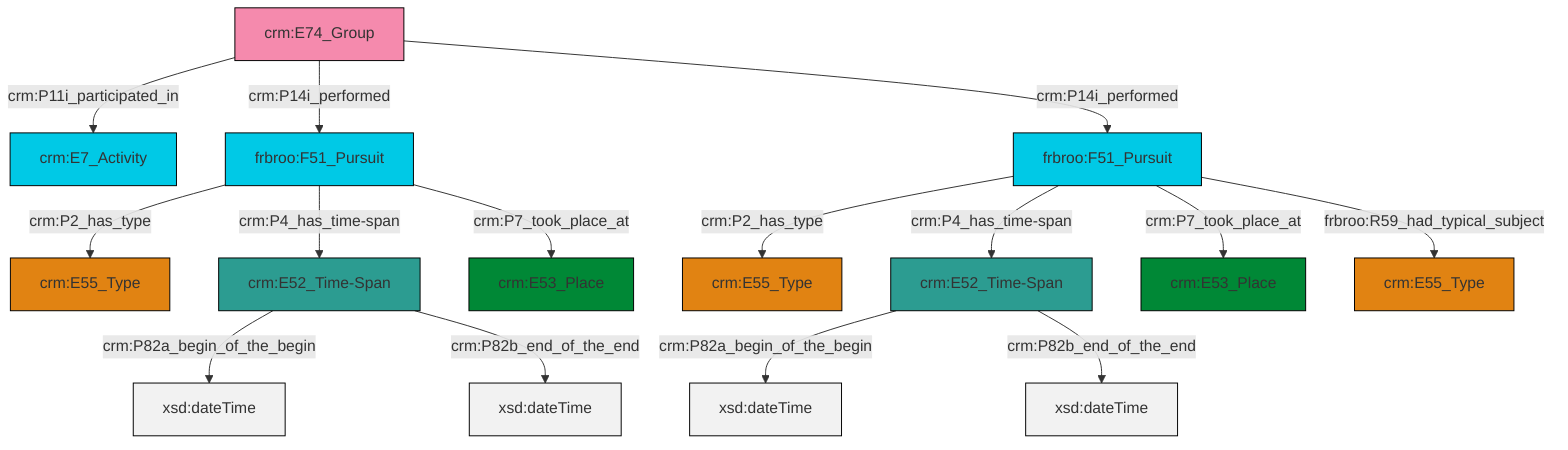 graph TD
classDef Literal fill:#f2f2f2,stroke:#000000;
classDef CRM_Entity fill:#FFFFFF,stroke:#000000;
classDef Temporal_Entity fill:#00C9E6, stroke:#000000;
classDef Type fill:#E18312, stroke:#000000;
classDef Time-Span fill:#2C9C91, stroke:#000000;
classDef Appellation fill:#FFEB7F, stroke:#000000;
classDef Place fill:#008836, stroke:#000000;
classDef Persistent_Item fill:#B266B2, stroke:#000000;
classDef Conceptual_Object fill:#FFD700, stroke:#000000;
classDef Physical_Thing fill:#D2B48C, stroke:#000000;
classDef Actor fill:#f58aad, stroke:#000000;
classDef PC_Classes fill:#4ce600, stroke:#000000;
classDef Multi fill:#cccccc,stroke:#000000;

6["crm:E52_Time-Span"]:::Time-Span -->|crm:P82a_begin_of_the_begin| 10[xsd:dateTime]:::Literal
13["crm:E52_Time-Span"]:::Time-Span -->|crm:P82a_begin_of_the_begin| 14[xsd:dateTime]:::Literal
4["frbroo:F51_Pursuit"]:::Temporal_Entity -->|crm:P2_has_type| 0["crm:E55_Type"]:::Type
2["crm:E74_Group"]:::Actor -->|crm:P11i_participated_in| 15["crm:E7_Activity"]:::Temporal_Entity
6["crm:E52_Time-Span"]:::Time-Span -->|crm:P82b_end_of_the_end| 16[xsd:dateTime]:::Literal
17["frbroo:F51_Pursuit"]:::Temporal_Entity -->|crm:P2_has_type| 8["crm:E55_Type"]:::Type
2["crm:E74_Group"]:::Actor -->|crm:P14i_performed| 17["frbroo:F51_Pursuit"]:::Temporal_Entity
13["crm:E52_Time-Span"]:::Time-Span -->|crm:P82b_end_of_the_end| 18[xsd:dateTime]:::Literal
4["frbroo:F51_Pursuit"]:::Temporal_Entity -->|crm:P4_has_time-span| 13["crm:E52_Time-Span"]:::Time-Span
4["frbroo:F51_Pursuit"]:::Temporal_Entity -->|crm:P7_took_place_at| 22["crm:E53_Place"]:::Place
2["crm:E74_Group"]:::Actor -->|crm:P14i_performed| 4["frbroo:F51_Pursuit"]:::Temporal_Entity
4["frbroo:F51_Pursuit"]:::Temporal_Entity -->|frbroo:R59_had_typical_subject| 11["crm:E55_Type"]:::Type
17["frbroo:F51_Pursuit"]:::Temporal_Entity -->|crm:P4_has_time-span| 6["crm:E52_Time-Span"]:::Time-Span
17["frbroo:F51_Pursuit"]:::Temporal_Entity -->|crm:P7_took_place_at| 20["crm:E53_Place"]:::Place